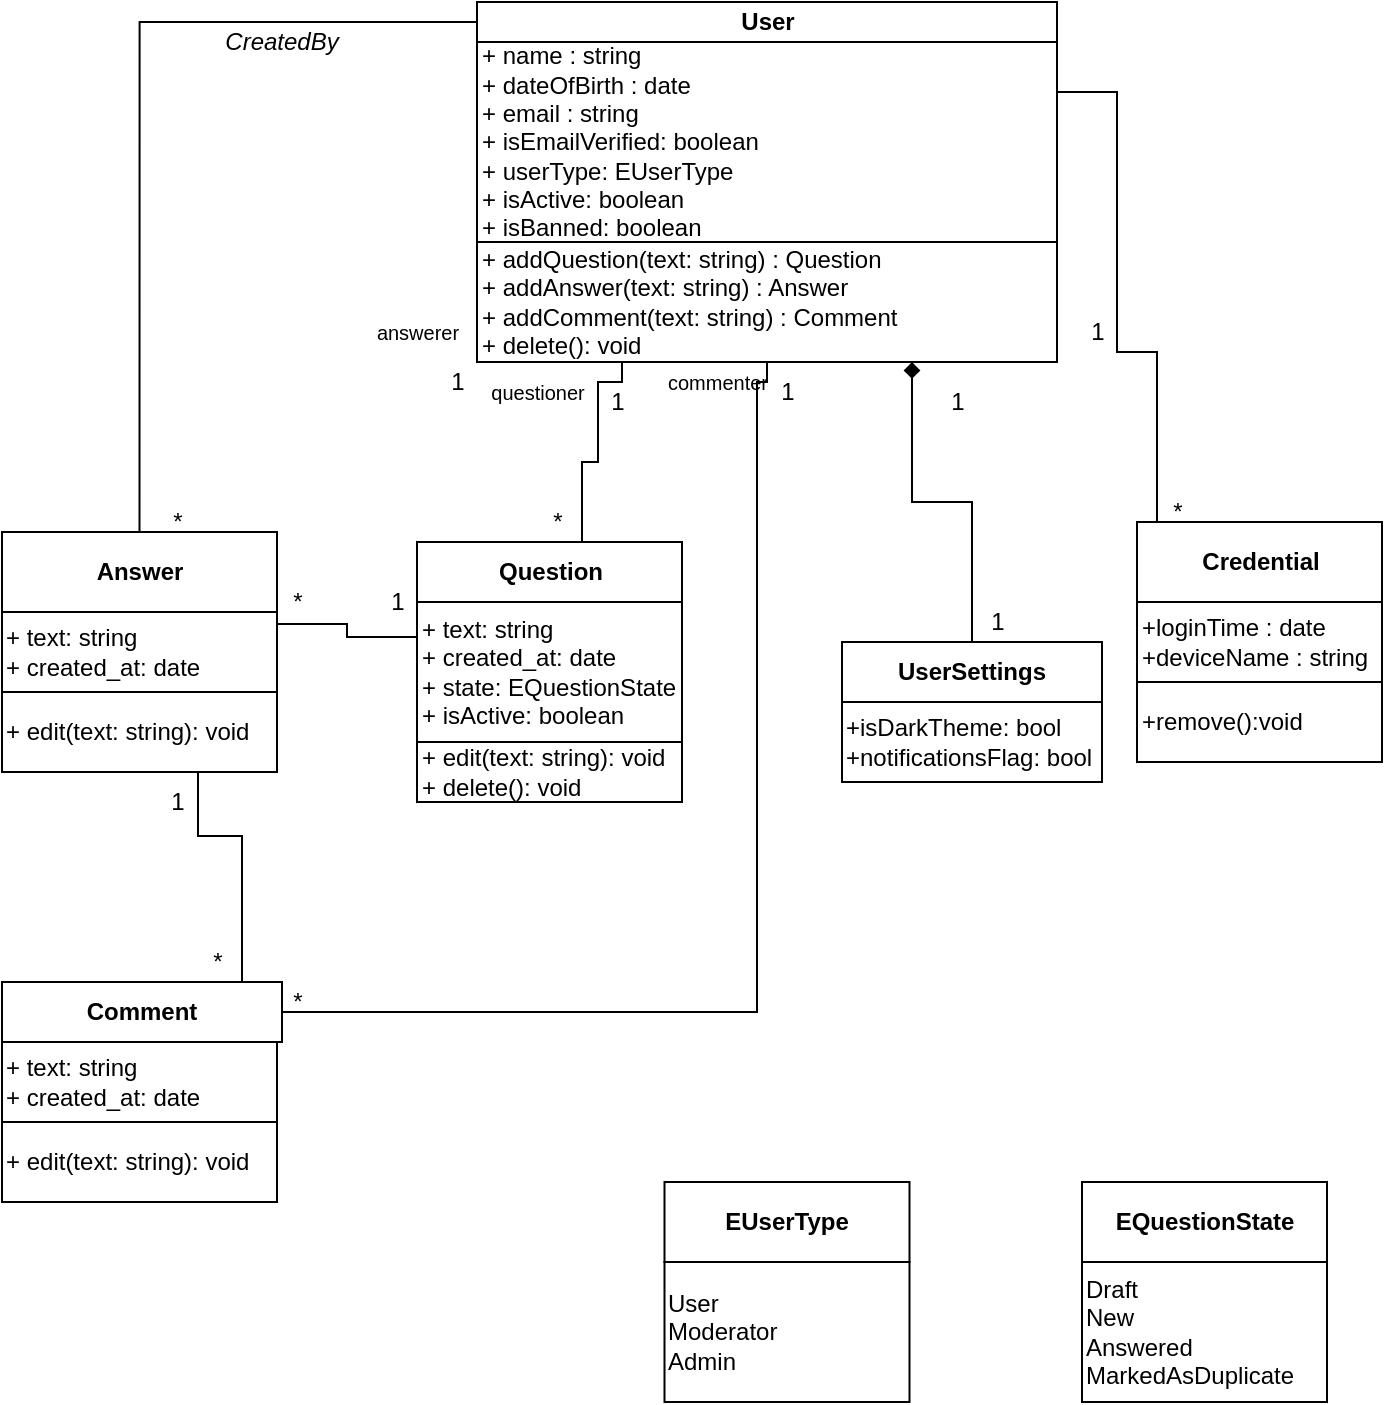 <mxfile version="15.6.3" type="github">
  <diagram id="xcymKq8cq6xPSf8r0e3Y" name="Page-1">
    <mxGraphModel dx="1038" dy="550" grid="1" gridSize="10" guides="1" tooltips="1" connect="1" arrows="1" fold="1" page="1" pageScale="1" pageWidth="850" pageHeight="1100" math="0" shadow="0">
      <root>
        <mxCell id="0" />
        <mxCell id="1" parent="0" />
        <mxCell id="flPBT_Lpnx6nHrTyqa9g-1" value="&lt;b&gt;Question&lt;/b&gt;" style="rounded=0;whiteSpace=wrap;html=1;" parent="1" vertex="1">
          <mxGeometry x="307.5" y="330" width="132.5" height="30" as="geometry" />
        </mxCell>
        <mxCell id="YoGvq7466bBxluoO1XCx-11" style="edgeStyle=orthogonalEdgeStyle;rounded=0;orthogonalLoop=1;jettySize=auto;html=1;exitX=0.25;exitY=1;exitDx=0;exitDy=0;entryX=0.5;entryY=0;entryDx=0;entryDy=0;endArrow=none;endFill=0;" parent="1" source="YoGvq7466bBxluoO1XCx-49" target="flPBT_Lpnx6nHrTyqa9g-1" edge="1">
          <mxGeometry relative="1" as="geometry">
            <Array as="points">
              <mxPoint x="410" y="250" />
              <mxPoint x="398" y="250" />
              <mxPoint x="398" y="290" />
              <mxPoint x="390" y="290" />
              <mxPoint x="390" y="330" />
            </Array>
          </mxGeometry>
        </mxCell>
        <mxCell id="flPBT_Lpnx6nHrTyqa9g-2" value="&lt;b&gt;User&lt;/b&gt;" style="rounded=0;whiteSpace=wrap;html=1;" parent="1" vertex="1">
          <mxGeometry x="337.5" y="60" width="290" height="20" as="geometry" />
        </mxCell>
        <mxCell id="YoGvq7466bBxluoO1XCx-3" style="edgeStyle=orthogonalEdgeStyle;rounded=0;orthogonalLoop=1;jettySize=auto;html=1;exitX=0.991;exitY=0.151;exitDx=0;exitDy=0;entryX=0;entryY=0.25;entryDx=0;entryDy=0;endArrow=none;endFill=0;exitPerimeter=0;" parent="1" source="YoGvq7466bBxluoO1XCx-35" target="YoGvq7466bBxluoO1XCx-47" edge="1">
          <mxGeometry relative="1" as="geometry" />
        </mxCell>
        <mxCell id="YoGvq7466bBxluoO1XCx-4" style="edgeStyle=orthogonalEdgeStyle;rounded=0;orthogonalLoop=1;jettySize=auto;html=1;exitX=0.5;exitY=1;exitDx=0;exitDy=0;entryX=0.5;entryY=0;entryDx=0;entryDy=0;endArrow=none;endFill=0;" parent="1" source="YoGvq7466bBxluoO1XCx-35" target="flPBT_Lpnx6nHrTyqa9g-4" edge="1">
          <mxGeometry relative="1" as="geometry">
            <Array as="points">
              <mxPoint x="198" y="477" />
              <mxPoint x="220" y="477" />
              <mxPoint x="220" y="550" />
            </Array>
          </mxGeometry>
        </mxCell>
        <mxCell id="YoGvq7466bBxluoO1XCx-7" style="edgeStyle=orthogonalEdgeStyle;rounded=0;orthogonalLoop=1;jettySize=auto;html=1;exitX=0.5;exitY=0;exitDx=0;exitDy=0;entryX=0;entryY=0.5;entryDx=0;entryDy=0;endArrow=none;endFill=0;" parent="1" source="flPBT_Lpnx6nHrTyqa9g-3" target="flPBT_Lpnx6nHrTyqa9g-2" edge="1">
          <mxGeometry relative="1" as="geometry" />
        </mxCell>
        <mxCell id="flPBT_Lpnx6nHrTyqa9g-3" value="&lt;b&gt;Answer&lt;/b&gt;" style="rounded=0;whiteSpace=wrap;html=1;" parent="1" vertex="1">
          <mxGeometry x="100" y="325" width="137.5" height="40" as="geometry" />
        </mxCell>
        <mxCell id="YoGvq7466bBxluoO1XCx-21" style="edgeStyle=orthogonalEdgeStyle;rounded=0;orthogonalLoop=1;jettySize=auto;html=1;exitX=1;exitY=0.5;exitDx=0;exitDy=0;entryX=0.5;entryY=1;entryDx=0;entryDy=0;endArrow=none;endFill=0;" parent="1" source="flPBT_Lpnx6nHrTyqa9g-4" target="YoGvq7466bBxluoO1XCx-49" edge="1">
          <mxGeometry relative="1" as="geometry">
            <Array as="points">
              <mxPoint x="477.5" y="565" />
              <mxPoint x="477.5" y="250" />
              <mxPoint x="482.5" y="250" />
            </Array>
          </mxGeometry>
        </mxCell>
        <mxCell id="flPBT_Lpnx6nHrTyqa9g-4" value="&lt;b&gt;Comment&lt;/b&gt;" style="rounded=0;whiteSpace=wrap;html=1;" parent="1" vertex="1">
          <mxGeometry x="100" y="550" width="140" height="30" as="geometry" />
        </mxCell>
        <mxCell id="YoGvq7466bBxluoO1XCx-6" style="edgeStyle=orthogonalEdgeStyle;rounded=0;orthogonalLoop=1;jettySize=auto;html=1;entryX=1;entryY=0.5;entryDx=0;entryDy=0;endArrow=none;endFill=0;" parent="1" source="flPBT_Lpnx6nHrTyqa9g-6" target="flPBT_Lpnx6nHrTyqa9g-2" edge="1">
          <mxGeometry relative="1" as="geometry">
            <Array as="points">
              <mxPoint x="677.5" y="235" />
              <mxPoint x="657.5" y="235" />
              <mxPoint x="657.5" y="105" />
            </Array>
          </mxGeometry>
        </mxCell>
        <mxCell id="flPBT_Lpnx6nHrTyqa9g-6" value="&lt;b&gt;Credential&lt;/b&gt;" style="rounded=0;whiteSpace=wrap;html=1;" parent="1" vertex="1">
          <mxGeometry x="667.5" y="320" width="122.5" height="40" as="geometry" />
        </mxCell>
        <mxCell id="YoGvq7466bBxluoO1XCx-5" style="edgeStyle=orthogonalEdgeStyle;rounded=0;orthogonalLoop=1;jettySize=auto;html=1;exitX=0.5;exitY=0;exitDx=0;exitDy=0;endArrow=diamond;endFill=1;entryX=0.75;entryY=1;entryDx=0;entryDy=0;" parent="1" source="flPBT_Lpnx6nHrTyqa9g-7" target="YoGvq7466bBxluoO1XCx-49" edge="1">
          <mxGeometry relative="1" as="geometry">
            <mxPoint x="447.5" y="270" as="targetPoint" />
          </mxGeometry>
        </mxCell>
        <mxCell id="flPBT_Lpnx6nHrTyqa9g-7" value="&lt;b&gt;UserSettings&lt;/b&gt;" style="rounded=0;whiteSpace=wrap;html=1;" parent="1" vertex="1">
          <mxGeometry x="520" y="380" width="130" height="30" as="geometry" />
        </mxCell>
        <mxCell id="YoGvq7466bBxluoO1XCx-8" value="*" style="text;html=1;strokeColor=none;fillColor=none;align=center;verticalAlign=middle;whiteSpace=wrap;rounded=0;" parent="1" vertex="1">
          <mxGeometry x="167.5" y="310" width="40" height="20" as="geometry" />
        </mxCell>
        <mxCell id="YoGvq7466bBxluoO1XCx-9" value="*" style="text;html=1;strokeColor=none;fillColor=none;align=center;verticalAlign=middle;whiteSpace=wrap;rounded=0;" parent="1" vertex="1">
          <mxGeometry x="187.5" y="530" width="40" height="20" as="geometry" />
        </mxCell>
        <mxCell id="YoGvq7466bBxluoO1XCx-10" value="*" style="text;html=1;strokeColor=none;fillColor=none;align=center;verticalAlign=middle;whiteSpace=wrap;rounded=0;" parent="1" vertex="1">
          <mxGeometry x="227.5" y="350" width="40" height="20" as="geometry" />
        </mxCell>
        <mxCell id="YoGvq7466bBxluoO1XCx-12" value="*" style="text;html=1;strokeColor=none;fillColor=none;align=center;verticalAlign=middle;whiteSpace=wrap;rounded=0;" parent="1" vertex="1">
          <mxGeometry x="367.5" y="315" width="20" height="10" as="geometry" />
        </mxCell>
        <mxCell id="YoGvq7466bBxluoO1XCx-14" value="1" style="text;html=1;strokeColor=none;fillColor=none;align=center;verticalAlign=middle;whiteSpace=wrap;rounded=0;" parent="1" vertex="1">
          <mxGeometry x="277.5" y="350" width="40" height="20" as="geometry" />
        </mxCell>
        <mxCell id="YoGvq7466bBxluoO1XCx-15" value="1" style="text;html=1;strokeColor=none;fillColor=none;align=center;verticalAlign=middle;whiteSpace=wrap;rounded=0;" parent="1" vertex="1">
          <mxGeometry x="577.5" y="360" width="40" height="20" as="geometry" />
        </mxCell>
        <mxCell id="YoGvq7466bBxluoO1XCx-16" value="1" style="text;html=1;strokeColor=none;fillColor=none;align=center;verticalAlign=middle;whiteSpace=wrap;rounded=0;" parent="1" vertex="1">
          <mxGeometry x="307.5" y="240" width="40" height="20" as="geometry" />
        </mxCell>
        <mxCell id="YoGvq7466bBxluoO1XCx-17" value="1" style="text;html=1;strokeColor=none;fillColor=none;align=center;verticalAlign=middle;whiteSpace=wrap;rounded=0;" parent="1" vertex="1">
          <mxGeometry x="387.5" y="250" width="40" height="20" as="geometry" />
        </mxCell>
        <mxCell id="YoGvq7466bBxluoO1XCx-18" value="1" style="text;html=1;strokeColor=none;fillColor=none;align=center;verticalAlign=middle;whiteSpace=wrap;rounded=0;" parent="1" vertex="1">
          <mxGeometry x="467.5" y="245" width="50" height="20" as="geometry" />
        </mxCell>
        <mxCell id="YoGvq7466bBxluoO1XCx-19" value="1" style="text;html=1;strokeColor=none;fillColor=none;align=center;verticalAlign=middle;whiteSpace=wrap;rounded=0;" parent="1" vertex="1">
          <mxGeometry x="627.5" y="215" width="40" height="20" as="geometry" />
        </mxCell>
        <mxCell id="YoGvq7466bBxluoO1XCx-20" value="*" style="text;html=1;strokeColor=none;fillColor=none;align=center;verticalAlign=middle;whiteSpace=wrap;rounded=0;" parent="1" vertex="1">
          <mxGeometry x="667.5" y="305" width="40" height="20" as="geometry" />
        </mxCell>
        <mxCell id="YoGvq7466bBxluoO1XCx-23" value="1" style="text;html=1;strokeColor=none;fillColor=none;align=center;verticalAlign=middle;whiteSpace=wrap;rounded=0;" parent="1" vertex="1">
          <mxGeometry x="557.5" y="250" width="40" height="20" as="geometry" />
        </mxCell>
        <mxCell id="YoGvq7466bBxluoO1XCx-24" value="*" style="text;html=1;strokeColor=none;fillColor=none;align=center;verticalAlign=middle;whiteSpace=wrap;rounded=0;" parent="1" vertex="1">
          <mxGeometry x="227.5" y="550" width="40" height="20" as="geometry" />
        </mxCell>
        <mxCell id="YoGvq7466bBxluoO1XCx-25" value="&lt;i&gt;CreatedBy&lt;/i&gt;" style="text;html=1;strokeColor=none;fillColor=none;align=center;verticalAlign=middle;whiteSpace=wrap;rounded=0;" parent="1" vertex="1">
          <mxGeometry x="220" y="70" width="40" height="20" as="geometry" />
        </mxCell>
        <mxCell id="YoGvq7466bBxluoO1XCx-26" value="&lt;font style=&quot;font-size: 10px&quot;&gt;questioner&lt;/font&gt;" style="text;html=1;strokeColor=none;fillColor=none;align=center;verticalAlign=middle;whiteSpace=wrap;rounded=0;" parent="1" vertex="1">
          <mxGeometry x="347.5" y="250" width="40" height="10" as="geometry" />
        </mxCell>
        <mxCell id="YoGvq7466bBxluoO1XCx-28" value="&lt;font style=&quot;font-size: 10px&quot;&gt;answerer&lt;/font&gt;" style="text;html=1;strokeColor=none;fillColor=none;align=center;verticalAlign=middle;whiteSpace=wrap;rounded=0;" parent="1" vertex="1">
          <mxGeometry x="287.5" y="220" width="40" height="10" as="geometry" />
        </mxCell>
        <mxCell id="YoGvq7466bBxluoO1XCx-59" style="edgeStyle=orthogonalEdgeStyle;rounded=0;orthogonalLoop=1;jettySize=auto;html=1;exitX=0.5;exitY=1;exitDx=0;exitDy=0;fontSize=11;endArrow=none;endFill=0;" parent="1" source="YoGvq7466bBxluoO1XCx-33" edge="1">
          <mxGeometry relative="1" as="geometry">
            <mxPoint x="457.707" y="260" as="targetPoint" />
          </mxGeometry>
        </mxCell>
        <mxCell id="YoGvq7466bBxluoO1XCx-33" value="&lt;font style=&quot;font-size: 10px&quot;&gt;commenter&lt;/font&gt;" style="text;html=1;strokeColor=none;fillColor=none;align=center;verticalAlign=middle;whiteSpace=wrap;rounded=0;" parent="1" vertex="1">
          <mxGeometry x="437.5" y="240" width="40" height="20" as="geometry" />
        </mxCell>
        <mxCell id="YoGvq7466bBxluoO1XCx-35" value="+ text: string&lt;br&gt;+ created_at: date" style="rounded=0;whiteSpace=wrap;html=1;align=left;" parent="1" vertex="1">
          <mxGeometry x="100" y="365" width="137.5" height="40" as="geometry" />
        </mxCell>
        <mxCell id="YoGvq7466bBxluoO1XCx-42" value="+ text: string&lt;br&gt;+ created_at: date" style="rounded=0;whiteSpace=wrap;html=1;align=left;" parent="1" vertex="1">
          <mxGeometry x="100" y="580" width="137.5" height="40" as="geometry" />
        </mxCell>
        <mxCell id="YoGvq7466bBxluoO1XCx-44" value="+ name : string&lt;br&gt;+ dateOfBirth : date&lt;br&gt;+ email : string&lt;br&gt;+ isEmailVerified: boolean&lt;br&gt;+ userType: EUserType&lt;br&gt;+ isActive: boolean&lt;br&gt;+ isBanned: boolean" style="rounded=0;whiteSpace=wrap;html=1;align=left;" parent="1" vertex="1">
          <mxGeometry x="337.5" y="80" width="290" height="100" as="geometry" />
        </mxCell>
        <mxCell id="YoGvq7466bBxluoO1XCx-45" value="+loginTime : date&lt;br&gt;+deviceName : string" style="rounded=0;whiteSpace=wrap;html=1;align=left;" parent="1" vertex="1">
          <mxGeometry x="667.5" y="360" width="122.5" height="40" as="geometry" />
        </mxCell>
        <mxCell id="YoGvq7466bBxluoO1XCx-46" value="+isDarkTheme: bool&lt;br&gt;+notificationsFlag: bool" style="rounded=0;whiteSpace=wrap;html=1;align=left;" parent="1" vertex="1">
          <mxGeometry x="520" y="410" width="130" height="40" as="geometry" />
        </mxCell>
        <mxCell id="YoGvq7466bBxluoO1XCx-47" value="+ text: string&lt;br&gt;+ created_at: date&lt;br&gt;+ state: EQuestionState&lt;br&gt;+ isActive: boolean" style="rounded=0;whiteSpace=wrap;html=1;align=left;" parent="1" vertex="1">
          <mxGeometry x="307.5" y="360" width="132.5" height="70" as="geometry" />
        </mxCell>
        <mxCell id="YoGvq7466bBxluoO1XCx-49" value="+ addQuestion(text: string) : Question&lt;br&gt;+ addAnswer(text: string) : Answer&lt;br&gt;+ addComment(text: string) : Comment&lt;br&gt;+ delete(): void" style="rounded=0;whiteSpace=wrap;html=1;align=left;" parent="1" vertex="1">
          <mxGeometry x="337.5" y="180" width="290" height="60" as="geometry" />
        </mxCell>
        <mxCell id="YoGvq7466bBxluoO1XCx-50" value="+ edit(text: string): void" style="rounded=0;whiteSpace=wrap;html=1;align=left;" parent="1" vertex="1">
          <mxGeometry x="100" y="405" width="137.5" height="40" as="geometry" />
        </mxCell>
        <mxCell id="YoGvq7466bBxluoO1XCx-52" value="1" style="text;html=1;strokeColor=none;fillColor=none;align=center;verticalAlign=middle;whiteSpace=wrap;rounded=0;" parent="1" vertex="1">
          <mxGeometry x="167.5" y="450" width="40" height="20" as="geometry" />
        </mxCell>
        <mxCell id="YoGvq7466bBxluoO1XCx-54" value="+ edit(text: string): void" style="rounded=0;whiteSpace=wrap;html=1;align=left;" parent="1" vertex="1">
          <mxGeometry x="100" y="620" width="137.5" height="40" as="geometry" />
        </mxCell>
        <mxCell id="YoGvq7466bBxluoO1XCx-56" value="+ edit(text: string): void&lt;br&gt;+ delete(): void" style="rounded=0;whiteSpace=wrap;html=1;align=left;" parent="1" vertex="1">
          <mxGeometry x="307.5" y="430" width="132.5" height="30" as="geometry" />
        </mxCell>
        <mxCell id="YoGvq7466bBxluoO1XCx-58" value="+remove():void" style="rounded=0;whiteSpace=wrap;html=1;align=left;" parent="1" vertex="1">
          <mxGeometry x="667.5" y="400" width="122.5" height="40" as="geometry" />
        </mxCell>
        <mxCell id="4kdw4jcJfSkR85m7BE_Z-1" value="&lt;b&gt;EUserType&lt;/b&gt;" style="rounded=0;whiteSpace=wrap;html=1;" vertex="1" parent="1">
          <mxGeometry x="431.25" y="650" width="122.5" height="40" as="geometry" />
        </mxCell>
        <mxCell id="4kdw4jcJfSkR85m7BE_Z-2" value="User&lt;br&gt;Moderator&lt;br&gt;Admin" style="rounded=0;whiteSpace=wrap;html=1;align=left;" vertex="1" parent="1">
          <mxGeometry x="431.25" y="690" width="122.5" height="70" as="geometry" />
        </mxCell>
        <mxCell id="4kdw4jcJfSkR85m7BE_Z-5" value="&lt;b&gt;EQuestionState&lt;/b&gt;" style="rounded=0;whiteSpace=wrap;html=1;" vertex="1" parent="1">
          <mxGeometry x="640" y="650" width="122.5" height="40" as="geometry" />
        </mxCell>
        <mxCell id="4kdw4jcJfSkR85m7BE_Z-6" value="Draft&lt;br&gt;New&lt;br&gt;Answered&lt;br&gt;MarkedAsDuplicate" style="rounded=0;whiteSpace=wrap;html=1;align=left;" vertex="1" parent="1">
          <mxGeometry x="640" y="690" width="122.5" height="70" as="geometry" />
        </mxCell>
      </root>
    </mxGraphModel>
  </diagram>
</mxfile>
